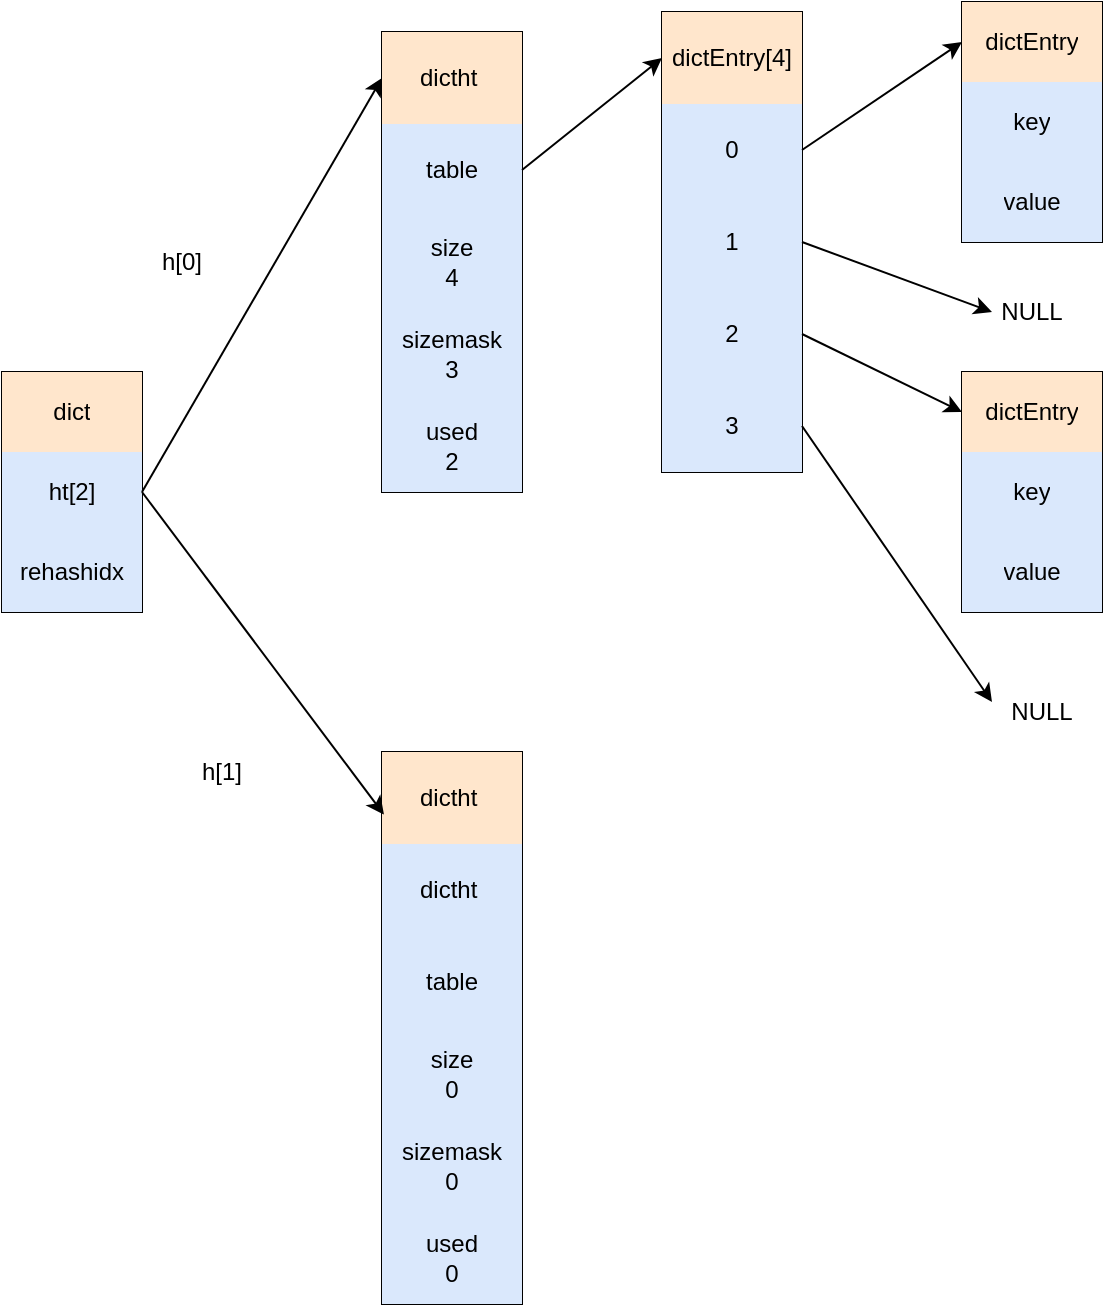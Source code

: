 <mxfile version="14.1.3" type="github">
  <diagram id="fNJBSluz4KYfc8517oGM" name="Page-1">
    <mxGraphModel dx="868" dy="450" grid="1" gridSize="10" guides="1" tooltips="1" connect="1" arrows="1" fold="1" page="1" pageScale="1" pageWidth="827" pageHeight="1169" math="0" shadow="0">
      <root>
        <mxCell id="0" />
        <mxCell id="1" parent="0" />
        <mxCell id="ngJ-TszgHhptk_CEjQcl-1" value="" style="shape=table;html=1;whiteSpace=wrap;startSize=0;container=1;collapsible=0;childLayout=tableLayout;" vertex="1" parent="1">
          <mxGeometry x="130" y="200" width="70" height="120" as="geometry" />
        </mxCell>
        <mxCell id="ngJ-TszgHhptk_CEjQcl-2" value="" style="shape=partialRectangle;html=1;whiteSpace=wrap;collapsible=0;dropTarget=0;pointerEvents=0;fillColor=none;top=0;left=0;bottom=0;right=0;points=[[0,0.5],[1,0.5]];portConstraint=eastwest;" vertex="1" parent="ngJ-TszgHhptk_CEjQcl-1">
          <mxGeometry width="70" height="40" as="geometry" />
        </mxCell>
        <mxCell id="ngJ-TszgHhptk_CEjQcl-3" value="dict" style="shape=partialRectangle;html=1;whiteSpace=wrap;connectable=0;fillColor=#ffe6cc;top=0;left=0;bottom=0;right=0;overflow=hidden;strokeColor=#d79b00;" vertex="1" parent="ngJ-TszgHhptk_CEjQcl-2">
          <mxGeometry width="70" height="40" as="geometry" />
        </mxCell>
        <mxCell id="ngJ-TszgHhptk_CEjQcl-6" value="" style="shape=partialRectangle;html=1;whiteSpace=wrap;collapsible=0;dropTarget=0;pointerEvents=0;fillColor=none;top=0;left=0;bottom=0;right=0;points=[[0,0.5],[1,0.5]];portConstraint=eastwest;" vertex="1" parent="ngJ-TszgHhptk_CEjQcl-1">
          <mxGeometry y="40" width="70" height="40" as="geometry" />
        </mxCell>
        <mxCell id="ngJ-TszgHhptk_CEjQcl-7" value="ht[2]" style="shape=partialRectangle;html=1;whiteSpace=wrap;connectable=0;fillColor=#dae8fc;top=0;left=0;bottom=0;right=0;overflow=hidden;strokeColor=#6c8ebf;" vertex="1" parent="ngJ-TszgHhptk_CEjQcl-6">
          <mxGeometry width="70" height="40" as="geometry" />
        </mxCell>
        <mxCell id="ngJ-TszgHhptk_CEjQcl-10" value="" style="shape=partialRectangle;html=1;whiteSpace=wrap;collapsible=0;dropTarget=0;pointerEvents=0;fillColor=none;top=0;left=0;bottom=0;right=0;points=[[0,0.5],[1,0.5]];portConstraint=eastwest;" vertex="1" parent="ngJ-TszgHhptk_CEjQcl-1">
          <mxGeometry y="80" width="70" height="40" as="geometry" />
        </mxCell>
        <mxCell id="ngJ-TszgHhptk_CEjQcl-11" value="rehashidx" style="shape=partialRectangle;html=1;whiteSpace=wrap;connectable=0;fillColor=#dae8fc;top=0;left=0;bottom=0;right=0;overflow=hidden;strokeColor=#6c8ebf;" vertex="1" parent="ngJ-TszgHhptk_CEjQcl-10">
          <mxGeometry width="70" height="40" as="geometry" />
        </mxCell>
        <mxCell id="ngJ-TszgHhptk_CEjQcl-16" value="" style="shape=table;html=1;whiteSpace=wrap;startSize=0;container=1;collapsible=0;childLayout=tableLayout;" vertex="1" parent="1">
          <mxGeometry x="320" y="30" width="70" height="230" as="geometry" />
        </mxCell>
        <mxCell id="ngJ-TszgHhptk_CEjQcl-25" style="shape=partialRectangle;html=1;whiteSpace=wrap;collapsible=0;dropTarget=0;pointerEvents=0;fillColor=none;top=0;left=0;bottom=0;right=0;points=[[0,0.5],[1,0.5]];portConstraint=eastwest;" vertex="1" parent="ngJ-TszgHhptk_CEjQcl-16">
          <mxGeometry width="70" height="46" as="geometry" />
        </mxCell>
        <mxCell id="ngJ-TszgHhptk_CEjQcl-26" value="dictht&amp;nbsp;" style="shape=partialRectangle;html=1;whiteSpace=wrap;connectable=0;fillColor=#ffe6cc;top=0;left=0;bottom=0;right=0;overflow=hidden;strokeColor=#d79b00;" vertex="1" parent="ngJ-TszgHhptk_CEjQcl-25">
          <mxGeometry width="70" height="46" as="geometry" />
        </mxCell>
        <mxCell id="ngJ-TszgHhptk_CEjQcl-17" value="" style="shape=partialRectangle;html=1;whiteSpace=wrap;collapsible=0;dropTarget=0;pointerEvents=0;fillColor=none;top=0;left=0;bottom=0;right=0;points=[[0,0.5],[1,0.5]];portConstraint=eastwest;" vertex="1" parent="ngJ-TszgHhptk_CEjQcl-16">
          <mxGeometry y="46" width="70" height="46" as="geometry" />
        </mxCell>
        <mxCell id="ngJ-TszgHhptk_CEjQcl-18" value="table" style="shape=partialRectangle;html=1;whiteSpace=wrap;connectable=0;fillColor=#dae8fc;top=0;left=0;bottom=0;right=0;overflow=hidden;strokeColor=#6c8ebf;" vertex="1" parent="ngJ-TszgHhptk_CEjQcl-17">
          <mxGeometry width="70" height="46" as="geometry" />
        </mxCell>
        <mxCell id="ngJ-TszgHhptk_CEjQcl-19" value="" style="shape=partialRectangle;html=1;whiteSpace=wrap;collapsible=0;dropTarget=0;pointerEvents=0;fillColor=none;top=0;left=0;bottom=0;right=0;points=[[0,0.5],[1,0.5]];portConstraint=eastwest;" vertex="1" parent="ngJ-TszgHhptk_CEjQcl-16">
          <mxGeometry y="92" width="70" height="46" as="geometry" />
        </mxCell>
        <mxCell id="ngJ-TszgHhptk_CEjQcl-20" value="size&lt;br&gt;4" style="shape=partialRectangle;html=1;whiteSpace=wrap;connectable=0;fillColor=#dae8fc;top=0;left=0;bottom=0;right=0;overflow=hidden;strokeColor=#6c8ebf;" vertex="1" parent="ngJ-TszgHhptk_CEjQcl-19">
          <mxGeometry width="70" height="46" as="geometry" />
        </mxCell>
        <mxCell id="ngJ-TszgHhptk_CEjQcl-21" value="" style="shape=partialRectangle;html=1;whiteSpace=wrap;collapsible=0;dropTarget=0;pointerEvents=0;fillColor=none;top=0;left=0;bottom=0;right=0;points=[[0,0.5],[1,0.5]];portConstraint=eastwest;" vertex="1" parent="ngJ-TszgHhptk_CEjQcl-16">
          <mxGeometry y="138" width="70" height="46" as="geometry" />
        </mxCell>
        <mxCell id="ngJ-TszgHhptk_CEjQcl-22" value="sizemask&lt;br&gt;3" style="shape=partialRectangle;html=1;whiteSpace=wrap;connectable=0;fillColor=#dae8fc;top=0;left=0;bottom=0;right=0;overflow=hidden;strokeColor=#6c8ebf;" vertex="1" parent="ngJ-TszgHhptk_CEjQcl-21">
          <mxGeometry width="70" height="46" as="geometry" />
        </mxCell>
        <mxCell id="ngJ-TszgHhptk_CEjQcl-23" style="shape=partialRectangle;html=1;whiteSpace=wrap;collapsible=0;dropTarget=0;pointerEvents=0;fillColor=none;top=0;left=0;bottom=0;right=0;points=[[0,0.5],[1,0.5]];portConstraint=eastwest;" vertex="1" parent="ngJ-TszgHhptk_CEjQcl-16">
          <mxGeometry y="184" width="70" height="46" as="geometry" />
        </mxCell>
        <mxCell id="ngJ-TszgHhptk_CEjQcl-24" value="used&lt;br&gt;2" style="shape=partialRectangle;html=1;whiteSpace=wrap;connectable=0;fillColor=#dae8fc;top=0;left=0;bottom=0;right=0;overflow=hidden;strokeColor=#6c8ebf;" vertex="1" parent="ngJ-TszgHhptk_CEjQcl-23">
          <mxGeometry width="70" height="46" as="geometry" />
        </mxCell>
        <mxCell id="ngJ-TszgHhptk_CEjQcl-27" value="" style="shape=table;html=1;whiteSpace=wrap;startSize=0;container=1;collapsible=0;childLayout=tableLayout;" vertex="1" parent="1">
          <mxGeometry x="320" y="390" width="70" height="276" as="geometry" />
        </mxCell>
        <mxCell id="ngJ-TszgHhptk_CEjQcl-28" style="shape=partialRectangle;html=1;whiteSpace=wrap;collapsible=0;dropTarget=0;pointerEvents=0;fillColor=none;top=0;left=0;bottom=0;right=0;points=[[0,0.5],[1,0.5]];portConstraint=eastwest;" vertex="1" parent="ngJ-TszgHhptk_CEjQcl-27">
          <mxGeometry width="70" height="46" as="geometry" />
        </mxCell>
        <mxCell id="ngJ-TszgHhptk_CEjQcl-29" value="dictht&amp;nbsp;" style="shape=partialRectangle;html=1;whiteSpace=wrap;connectable=0;fillColor=#ffe6cc;top=0;left=0;bottom=0;right=0;overflow=hidden;strokeColor=#d79b00;" vertex="1" parent="ngJ-TszgHhptk_CEjQcl-28">
          <mxGeometry width="70" height="46" as="geometry" />
        </mxCell>
        <mxCell id="ngJ-TszgHhptk_CEjQcl-79" style="shape=partialRectangle;html=1;whiteSpace=wrap;collapsible=0;dropTarget=0;pointerEvents=0;fillColor=none;top=0;left=0;bottom=0;right=0;points=[[0,0.5],[1,0.5]];portConstraint=eastwest;" vertex="1" parent="ngJ-TszgHhptk_CEjQcl-27">
          <mxGeometry y="46" width="70" height="46" as="geometry" />
        </mxCell>
        <mxCell id="ngJ-TszgHhptk_CEjQcl-80" value="dictht&amp;nbsp;" style="shape=partialRectangle;html=1;whiteSpace=wrap;connectable=0;fillColor=#dae8fc;top=0;left=0;bottom=0;right=0;overflow=hidden;strokeColor=#6c8ebf;" vertex="1" parent="ngJ-TszgHhptk_CEjQcl-79">
          <mxGeometry width="70" height="46" as="geometry" />
        </mxCell>
        <mxCell id="ngJ-TszgHhptk_CEjQcl-30" value="" style="shape=partialRectangle;html=1;whiteSpace=wrap;collapsible=0;dropTarget=0;pointerEvents=0;fillColor=none;top=0;left=0;bottom=0;right=0;points=[[0,0.5],[1,0.5]];portConstraint=eastwest;" vertex="1" parent="ngJ-TszgHhptk_CEjQcl-27">
          <mxGeometry y="92" width="70" height="46" as="geometry" />
        </mxCell>
        <mxCell id="ngJ-TszgHhptk_CEjQcl-31" value="table" style="shape=partialRectangle;html=1;whiteSpace=wrap;connectable=0;fillColor=#dae8fc;top=0;left=0;bottom=0;right=0;overflow=hidden;strokeColor=#6c8ebf;" vertex="1" parent="ngJ-TszgHhptk_CEjQcl-30">
          <mxGeometry width="70" height="46" as="geometry" />
        </mxCell>
        <mxCell id="ngJ-TszgHhptk_CEjQcl-32" value="" style="shape=partialRectangle;html=1;whiteSpace=wrap;collapsible=0;dropTarget=0;pointerEvents=0;fillColor=none;top=0;left=0;bottom=0;right=0;points=[[0,0.5],[1,0.5]];portConstraint=eastwest;" vertex="1" parent="ngJ-TszgHhptk_CEjQcl-27">
          <mxGeometry y="138" width="70" height="46" as="geometry" />
        </mxCell>
        <mxCell id="ngJ-TszgHhptk_CEjQcl-33" value="size&lt;br&gt;0" style="shape=partialRectangle;html=1;whiteSpace=wrap;connectable=0;fillColor=#dae8fc;top=0;left=0;bottom=0;right=0;overflow=hidden;strokeColor=#6c8ebf;" vertex="1" parent="ngJ-TszgHhptk_CEjQcl-32">
          <mxGeometry width="70" height="46" as="geometry" />
        </mxCell>
        <mxCell id="ngJ-TszgHhptk_CEjQcl-34" value="" style="shape=partialRectangle;html=1;whiteSpace=wrap;collapsible=0;dropTarget=0;pointerEvents=0;fillColor=none;top=0;left=0;bottom=0;right=0;points=[[0,0.5],[1,0.5]];portConstraint=eastwest;" vertex="1" parent="ngJ-TszgHhptk_CEjQcl-27">
          <mxGeometry y="184" width="70" height="46" as="geometry" />
        </mxCell>
        <mxCell id="ngJ-TszgHhptk_CEjQcl-35" value="sizemask&lt;br&gt;0" style="shape=partialRectangle;html=1;whiteSpace=wrap;connectable=0;fillColor=#dae8fc;top=0;left=0;bottom=0;right=0;overflow=hidden;strokeColor=#6c8ebf;" vertex="1" parent="ngJ-TszgHhptk_CEjQcl-34">
          <mxGeometry width="70" height="46" as="geometry" />
        </mxCell>
        <mxCell id="ngJ-TszgHhptk_CEjQcl-36" style="shape=partialRectangle;html=1;whiteSpace=wrap;collapsible=0;dropTarget=0;pointerEvents=0;fillColor=none;top=0;left=0;bottom=0;right=0;points=[[0,0.5],[1,0.5]];portConstraint=eastwest;" vertex="1" parent="ngJ-TszgHhptk_CEjQcl-27">
          <mxGeometry y="230" width="70" height="46" as="geometry" />
        </mxCell>
        <mxCell id="ngJ-TszgHhptk_CEjQcl-37" value="used&lt;br&gt;0" style="shape=partialRectangle;html=1;whiteSpace=wrap;connectable=0;fillColor=#dae8fc;top=0;left=0;bottom=0;right=0;overflow=hidden;strokeColor=#6c8ebf;" vertex="1" parent="ngJ-TszgHhptk_CEjQcl-36">
          <mxGeometry width="70" height="46" as="geometry" />
        </mxCell>
        <mxCell id="ngJ-TszgHhptk_CEjQcl-38" style="rounded=0;orthogonalLoop=1;jettySize=auto;html=1;exitX=1;exitY=0.5;exitDx=0;exitDy=0;entryX=0;entryY=0.5;entryDx=0;entryDy=0;" edge="1" parent="1" source="ngJ-TszgHhptk_CEjQcl-6" target="ngJ-TszgHhptk_CEjQcl-25">
          <mxGeometry relative="1" as="geometry" />
        </mxCell>
        <mxCell id="ngJ-TszgHhptk_CEjQcl-39" style="edgeStyle=none;rounded=0;orthogonalLoop=1;jettySize=auto;html=1;exitX=1;exitY=0.5;exitDx=0;exitDy=0;entryX=0.014;entryY=0.68;entryDx=0;entryDy=0;entryPerimeter=0;" edge="1" parent="1" source="ngJ-TszgHhptk_CEjQcl-6" target="ngJ-TszgHhptk_CEjQcl-28">
          <mxGeometry relative="1" as="geometry" />
        </mxCell>
        <mxCell id="ngJ-TszgHhptk_CEjQcl-40" value="" style="shape=table;html=1;whiteSpace=wrap;startSize=0;container=1;collapsible=0;childLayout=tableLayout;" vertex="1" parent="1">
          <mxGeometry x="460" y="20" width="70" height="230" as="geometry" />
        </mxCell>
        <mxCell id="ngJ-TszgHhptk_CEjQcl-41" style="shape=partialRectangle;html=1;whiteSpace=wrap;collapsible=0;dropTarget=0;pointerEvents=0;fillColor=none;top=0;left=0;bottom=0;right=0;points=[[0,0.5],[1,0.5]];portConstraint=eastwest;" vertex="1" parent="ngJ-TszgHhptk_CEjQcl-40">
          <mxGeometry width="70" height="46" as="geometry" />
        </mxCell>
        <mxCell id="ngJ-TszgHhptk_CEjQcl-42" value="dictEntry[4]" style="shape=partialRectangle;html=1;whiteSpace=wrap;connectable=0;fillColor=#ffe6cc;top=0;left=0;bottom=0;right=0;overflow=hidden;strokeColor=#d79b00;" vertex="1" parent="ngJ-TszgHhptk_CEjQcl-41">
          <mxGeometry width="70" height="46" as="geometry" />
        </mxCell>
        <mxCell id="ngJ-TszgHhptk_CEjQcl-43" value="" style="shape=partialRectangle;html=1;whiteSpace=wrap;collapsible=0;dropTarget=0;pointerEvents=0;fillColor=none;top=0;left=0;bottom=0;right=0;points=[[0,0.5],[1,0.5]];portConstraint=eastwest;" vertex="1" parent="ngJ-TszgHhptk_CEjQcl-40">
          <mxGeometry y="46" width="70" height="46" as="geometry" />
        </mxCell>
        <mxCell id="ngJ-TszgHhptk_CEjQcl-44" value="0" style="shape=partialRectangle;html=1;whiteSpace=wrap;connectable=0;fillColor=#dae8fc;top=0;left=0;bottom=0;right=0;overflow=hidden;strokeColor=#6c8ebf;" vertex="1" parent="ngJ-TszgHhptk_CEjQcl-43">
          <mxGeometry width="70" height="46" as="geometry" />
        </mxCell>
        <mxCell id="ngJ-TszgHhptk_CEjQcl-45" value="" style="shape=partialRectangle;html=1;whiteSpace=wrap;collapsible=0;dropTarget=0;pointerEvents=0;fillColor=none;top=0;left=0;bottom=0;right=0;points=[[0,0.5],[1,0.5]];portConstraint=eastwest;" vertex="1" parent="ngJ-TszgHhptk_CEjQcl-40">
          <mxGeometry y="92" width="70" height="46" as="geometry" />
        </mxCell>
        <mxCell id="ngJ-TszgHhptk_CEjQcl-46" value="1" style="shape=partialRectangle;html=1;whiteSpace=wrap;connectable=0;fillColor=#dae8fc;top=0;left=0;bottom=0;right=0;overflow=hidden;strokeColor=#6c8ebf;" vertex="1" parent="ngJ-TszgHhptk_CEjQcl-45">
          <mxGeometry width="70" height="46" as="geometry" />
        </mxCell>
        <mxCell id="ngJ-TszgHhptk_CEjQcl-47" value="" style="shape=partialRectangle;html=1;whiteSpace=wrap;collapsible=0;dropTarget=0;pointerEvents=0;fillColor=none;top=0;left=0;bottom=0;right=0;points=[[0,0.5],[1,0.5]];portConstraint=eastwest;" vertex="1" parent="ngJ-TszgHhptk_CEjQcl-40">
          <mxGeometry y="138" width="70" height="46" as="geometry" />
        </mxCell>
        <mxCell id="ngJ-TszgHhptk_CEjQcl-48" value="2" style="shape=partialRectangle;html=1;whiteSpace=wrap;connectable=0;fillColor=#dae8fc;top=0;left=0;bottom=0;right=0;overflow=hidden;strokeColor=#6c8ebf;" vertex="1" parent="ngJ-TszgHhptk_CEjQcl-47">
          <mxGeometry width="70" height="46" as="geometry" />
        </mxCell>
        <mxCell id="ngJ-TszgHhptk_CEjQcl-49" style="shape=partialRectangle;html=1;whiteSpace=wrap;collapsible=0;dropTarget=0;pointerEvents=0;fillColor=none;top=0;left=0;bottom=0;right=0;points=[[0,0.5],[1,0.5]];portConstraint=eastwest;" vertex="1" parent="ngJ-TszgHhptk_CEjQcl-40">
          <mxGeometry y="184" width="70" height="46" as="geometry" />
        </mxCell>
        <mxCell id="ngJ-TszgHhptk_CEjQcl-50" value="3" style="shape=partialRectangle;html=1;whiteSpace=wrap;connectable=0;fillColor=#dae8fc;top=0;left=0;bottom=0;right=0;overflow=hidden;strokeColor=#6c8ebf;" vertex="1" parent="ngJ-TszgHhptk_CEjQcl-49">
          <mxGeometry width="70" height="46" as="geometry" />
        </mxCell>
        <mxCell id="ngJ-TszgHhptk_CEjQcl-51" value="h[0]" style="text;html=1;strokeColor=none;fillColor=none;align=center;verticalAlign=middle;whiteSpace=wrap;rounded=0;" vertex="1" parent="1">
          <mxGeometry x="200" y="135" width="40" height="20" as="geometry" />
        </mxCell>
        <mxCell id="ngJ-TszgHhptk_CEjQcl-52" value="h[1]" style="text;html=1;strokeColor=none;fillColor=none;align=center;verticalAlign=middle;whiteSpace=wrap;rounded=0;" vertex="1" parent="1">
          <mxGeometry x="220" y="390" width="40" height="20" as="geometry" />
        </mxCell>
        <mxCell id="ngJ-TszgHhptk_CEjQcl-53" value="" style="shape=table;html=1;whiteSpace=wrap;startSize=0;container=1;collapsible=0;childLayout=tableLayout;" vertex="1" parent="1">
          <mxGeometry x="610" y="15" width="70" height="120" as="geometry" />
        </mxCell>
        <mxCell id="ngJ-TszgHhptk_CEjQcl-54" style="shape=partialRectangle;html=1;whiteSpace=wrap;collapsible=0;dropTarget=0;pointerEvents=0;fillColor=none;top=0;left=0;bottom=0;right=0;points=[[0,0.5],[1,0.5]];portConstraint=eastwest;" vertex="1" parent="ngJ-TszgHhptk_CEjQcl-53">
          <mxGeometry width="70" height="40" as="geometry" />
        </mxCell>
        <mxCell id="ngJ-TszgHhptk_CEjQcl-55" value="dictEntry" style="shape=partialRectangle;html=1;whiteSpace=wrap;connectable=0;fillColor=#ffe6cc;top=0;left=0;bottom=0;right=0;overflow=hidden;strokeColor=#d79b00;" vertex="1" parent="ngJ-TszgHhptk_CEjQcl-54">
          <mxGeometry width="70" height="40" as="geometry" />
        </mxCell>
        <mxCell id="ngJ-TszgHhptk_CEjQcl-56" value="" style="shape=partialRectangle;html=1;whiteSpace=wrap;collapsible=0;dropTarget=0;pointerEvents=0;fillColor=none;top=0;left=0;bottom=0;right=0;points=[[0,0.5],[1,0.5]];portConstraint=eastwest;" vertex="1" parent="ngJ-TszgHhptk_CEjQcl-53">
          <mxGeometry y="40" width="70" height="40" as="geometry" />
        </mxCell>
        <mxCell id="ngJ-TszgHhptk_CEjQcl-57" value="key" style="shape=partialRectangle;html=1;whiteSpace=wrap;connectable=0;fillColor=#dae8fc;top=0;left=0;bottom=0;right=0;overflow=hidden;strokeColor=#6c8ebf;" vertex="1" parent="ngJ-TszgHhptk_CEjQcl-56">
          <mxGeometry width="70" height="40" as="geometry" />
        </mxCell>
        <mxCell id="ngJ-TszgHhptk_CEjQcl-58" value="" style="shape=partialRectangle;html=1;whiteSpace=wrap;collapsible=0;dropTarget=0;pointerEvents=0;fillColor=none;top=0;left=0;bottom=0;right=0;points=[[0,0.5],[1,0.5]];portConstraint=eastwest;" vertex="1" parent="ngJ-TszgHhptk_CEjQcl-53">
          <mxGeometry y="80" width="70" height="40" as="geometry" />
        </mxCell>
        <mxCell id="ngJ-TszgHhptk_CEjQcl-59" value="value" style="shape=partialRectangle;html=1;whiteSpace=wrap;connectable=0;fillColor=#dae8fc;top=0;left=0;bottom=0;right=0;overflow=hidden;strokeColor=#6c8ebf;" vertex="1" parent="ngJ-TszgHhptk_CEjQcl-58">
          <mxGeometry width="70" height="40" as="geometry" />
        </mxCell>
        <mxCell id="ngJ-TszgHhptk_CEjQcl-64" value="" style="shape=table;html=1;whiteSpace=wrap;startSize=0;container=1;collapsible=0;childLayout=tableLayout;" vertex="1" parent="1">
          <mxGeometry x="610" y="200" width="70" height="120" as="geometry" />
        </mxCell>
        <mxCell id="ngJ-TszgHhptk_CEjQcl-65" style="shape=partialRectangle;html=1;whiteSpace=wrap;collapsible=0;dropTarget=0;pointerEvents=0;fillColor=none;top=0;left=0;bottom=0;right=0;points=[[0,0.5],[1,0.5]];portConstraint=eastwest;" vertex="1" parent="ngJ-TszgHhptk_CEjQcl-64">
          <mxGeometry width="70" height="40" as="geometry" />
        </mxCell>
        <mxCell id="ngJ-TszgHhptk_CEjQcl-66" value="dictEntry" style="shape=partialRectangle;html=1;whiteSpace=wrap;connectable=0;fillColor=#ffe6cc;top=0;left=0;bottom=0;right=0;overflow=hidden;strokeColor=#d79b00;" vertex="1" parent="ngJ-TszgHhptk_CEjQcl-65">
          <mxGeometry width="70" height="40" as="geometry" />
        </mxCell>
        <mxCell id="ngJ-TszgHhptk_CEjQcl-67" value="" style="shape=partialRectangle;html=1;whiteSpace=wrap;collapsible=0;dropTarget=0;pointerEvents=0;fillColor=none;top=0;left=0;bottom=0;right=0;points=[[0,0.5],[1,0.5]];portConstraint=eastwest;" vertex="1" parent="ngJ-TszgHhptk_CEjQcl-64">
          <mxGeometry y="40" width="70" height="40" as="geometry" />
        </mxCell>
        <mxCell id="ngJ-TszgHhptk_CEjQcl-68" value="key" style="shape=partialRectangle;html=1;whiteSpace=wrap;connectable=0;fillColor=#dae8fc;top=0;left=0;bottom=0;right=0;overflow=hidden;strokeColor=#6c8ebf;" vertex="1" parent="ngJ-TszgHhptk_CEjQcl-67">
          <mxGeometry width="70" height="40" as="geometry" />
        </mxCell>
        <mxCell id="ngJ-TszgHhptk_CEjQcl-69" value="" style="shape=partialRectangle;html=1;whiteSpace=wrap;collapsible=0;dropTarget=0;pointerEvents=0;fillColor=none;top=0;left=0;bottom=0;right=0;points=[[0,0.5],[1,0.5]];portConstraint=eastwest;" vertex="1" parent="ngJ-TszgHhptk_CEjQcl-64">
          <mxGeometry y="80" width="70" height="40" as="geometry" />
        </mxCell>
        <mxCell id="ngJ-TszgHhptk_CEjQcl-70" value="value" style="shape=partialRectangle;html=1;whiteSpace=wrap;connectable=0;fillColor=#dae8fc;top=0;left=0;bottom=0;right=0;overflow=hidden;strokeColor=#6c8ebf;" vertex="1" parent="ngJ-TszgHhptk_CEjQcl-69">
          <mxGeometry width="70" height="40" as="geometry" />
        </mxCell>
        <mxCell id="ngJ-TszgHhptk_CEjQcl-71" style="edgeStyle=none;rounded=0;orthogonalLoop=1;jettySize=auto;html=1;exitX=1;exitY=0.5;exitDx=0;exitDy=0;entryX=0;entryY=0.5;entryDx=0;entryDy=0;" edge="1" parent="1" source="ngJ-TszgHhptk_CEjQcl-43" target="ngJ-TszgHhptk_CEjQcl-54">
          <mxGeometry relative="1" as="geometry" />
        </mxCell>
        <mxCell id="ngJ-TszgHhptk_CEjQcl-72" style="edgeStyle=none;rounded=0;orthogonalLoop=1;jettySize=auto;html=1;exitX=1;exitY=0.5;exitDx=0;exitDy=0;entryX=0;entryY=0.5;entryDx=0;entryDy=0;" edge="1" parent="1" source="ngJ-TszgHhptk_CEjQcl-47" target="ngJ-TszgHhptk_CEjQcl-65">
          <mxGeometry relative="1" as="geometry" />
        </mxCell>
        <mxCell id="ngJ-TszgHhptk_CEjQcl-73" value="NULL" style="text;html=1;strokeColor=none;fillColor=none;align=center;verticalAlign=middle;whiteSpace=wrap;rounded=0;" vertex="1" parent="1">
          <mxGeometry x="625" y="160" width="40" height="20" as="geometry" />
        </mxCell>
        <mxCell id="ngJ-TszgHhptk_CEjQcl-75" style="edgeStyle=none;rounded=0;orthogonalLoop=1;jettySize=auto;html=1;exitX=1;exitY=0.5;exitDx=0;exitDy=0;entryX=0;entryY=0.5;entryDx=0;entryDy=0;" edge="1" parent="1" source="ngJ-TszgHhptk_CEjQcl-45" target="ngJ-TszgHhptk_CEjQcl-73">
          <mxGeometry relative="1" as="geometry" />
        </mxCell>
        <mxCell id="ngJ-TszgHhptk_CEjQcl-76" style="edgeStyle=none;rounded=0;orthogonalLoop=1;jettySize=auto;html=1;exitX=1;exitY=0.5;exitDx=0;exitDy=0;entryX=0;entryY=0.75;entryDx=0;entryDy=0;" edge="1" parent="1" source="ngJ-TszgHhptk_CEjQcl-49">
          <mxGeometry relative="1" as="geometry">
            <mxPoint x="625" y="365" as="targetPoint" />
          </mxGeometry>
        </mxCell>
        <mxCell id="ngJ-TszgHhptk_CEjQcl-77" value="NULL" style="text;html=1;strokeColor=none;fillColor=none;align=center;verticalAlign=middle;whiteSpace=wrap;rounded=0;" vertex="1" parent="1">
          <mxGeometry x="630" y="360" width="40" height="20" as="geometry" />
        </mxCell>
        <mxCell id="ngJ-TszgHhptk_CEjQcl-78" style="edgeStyle=none;rounded=0;orthogonalLoop=1;jettySize=auto;html=1;exitX=1;exitY=0.5;exitDx=0;exitDy=0;entryX=0;entryY=0.5;entryDx=0;entryDy=0;" edge="1" parent="1" source="ngJ-TszgHhptk_CEjQcl-17" target="ngJ-TszgHhptk_CEjQcl-41">
          <mxGeometry relative="1" as="geometry" />
        </mxCell>
      </root>
    </mxGraphModel>
  </diagram>
</mxfile>
